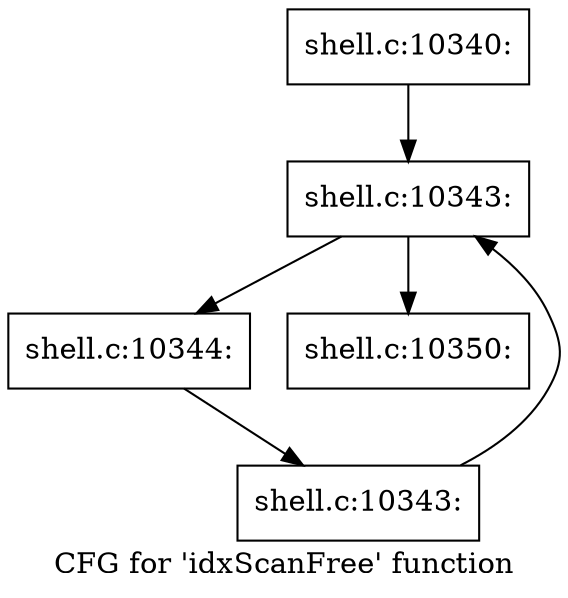 digraph "CFG for 'idxScanFree' function" {
	label="CFG for 'idxScanFree' function";

	Node0x560276c4c850 [shape=record,label="{shell.c:10340:}"];
	Node0x560276c4c850 -> Node0x560276c4e1a0;
	Node0x560276c4e1a0 [shape=record,label="{shell.c:10343:}"];
	Node0x560276c4e1a0 -> Node0x560276c4e350;
	Node0x560276c4e1a0 -> Node0x560276c4dff0;
	Node0x560276c4e350 [shape=record,label="{shell.c:10344:}"];
	Node0x560276c4e350 -> Node0x560276c4e2c0;
	Node0x560276c4e2c0 [shape=record,label="{shell.c:10343:}"];
	Node0x560276c4e2c0 -> Node0x560276c4e1a0;
	Node0x560276c4dff0 [shape=record,label="{shell.c:10350:}"];
}

